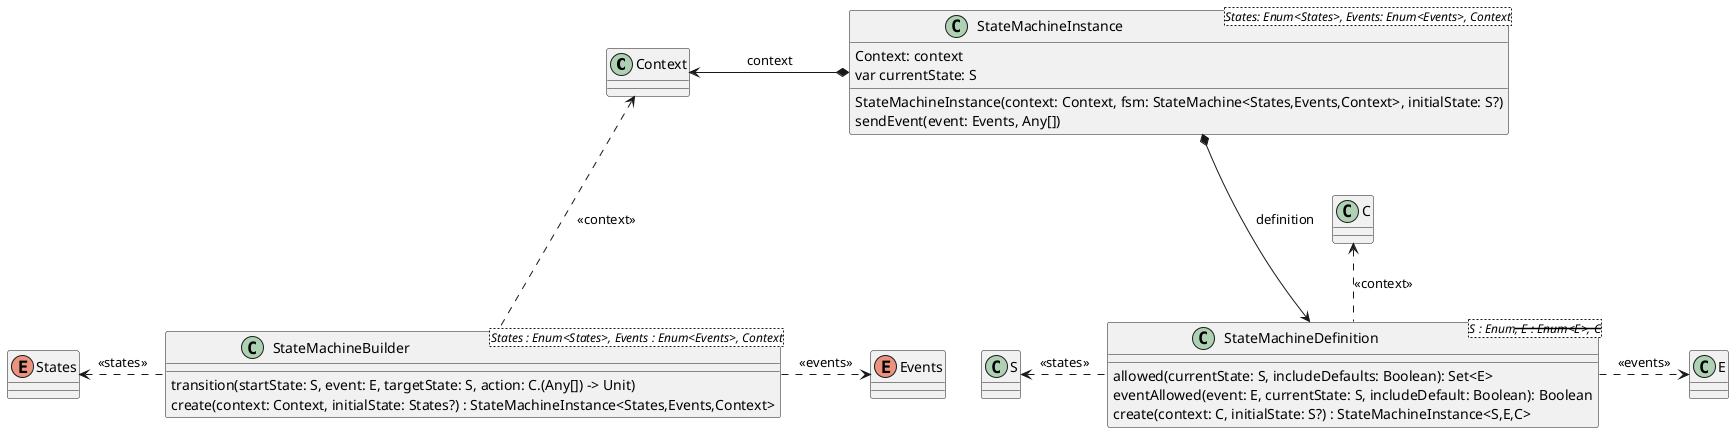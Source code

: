 @startuml

class Context {
}
enum States {
}
enum Events {
}

class StateMachineBuilder<States : Enum<States>, Events : Enum<Events>, Context> {
    transition(startState: S, event: E, targetState: S, action: C.(Any[]) -> Unit)
    create(context: Context, initialState: States?) : StateMachineInstance<States,Events,Context>
}

class StateMachineDefinition<S : Enum<S>, E : Enum<E>, C> {
    allowed(currentState: S, includeDefaults: Boolean): Set<E>
    eventAllowed(event: E, currentState: S, includeDefault: Boolean): Boolean
    create(context: C, initialState: S?) : StateMachineInstance<S,E,C>
}

class StateMachineInstance<States: Enum<States>, Events: Enum<Events>, Context> {
    StateMachineInstance(context: Context, fsm: StateMachine<States,Events,Context>, initialState: S?)
    Context: context
    var currentState: S
    sendEvent(event: Events, Any[])
}

StateMachineBuilder ..left..> States : <<states>>
StateMachineBuilder ..right..> Events : <<events>>
StateMachineBuilder ..up.> Context : <<context>>

StateMachineDefinition .left.> S : <<states>>
StateMachineDefinition .right.> E : <<events>>
StateMachineDefinition .up.> C : <<context>>

StateMachineInstance *---> StateMachineDefinition : definition
StateMachineInstance *--left--> Context : context

@enduml
